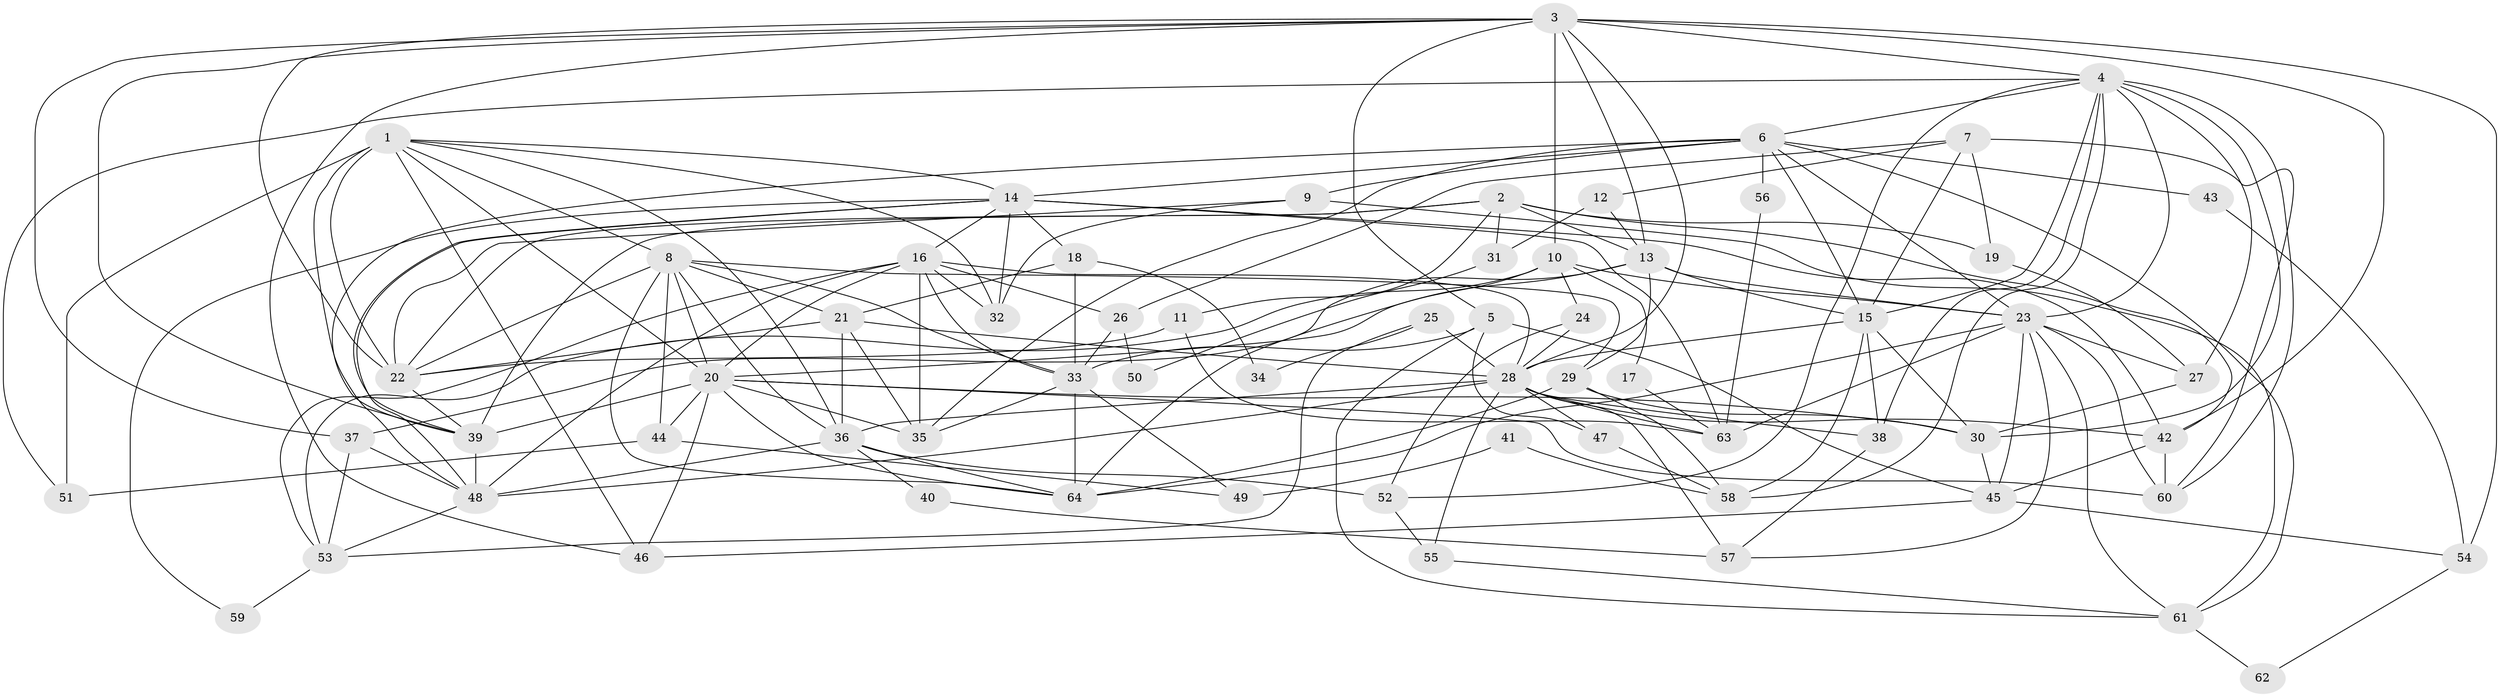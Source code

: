 // original degree distribution, {6: 0.15748031496062992, 3: 0.2440944881889764, 4: 0.31496062992125984, 5: 0.12598425196850394, 7: 0.023622047244094488, 2: 0.13385826771653545}
// Generated by graph-tools (version 1.1) at 2025/35/03/09/25 02:35:53]
// undirected, 64 vertices, 174 edges
graph export_dot {
graph [start="1"]
  node [color=gray90,style=filled];
  1;
  2;
  3;
  4;
  5;
  6;
  7;
  8;
  9;
  10;
  11;
  12;
  13;
  14;
  15;
  16;
  17;
  18;
  19;
  20;
  21;
  22;
  23;
  24;
  25;
  26;
  27;
  28;
  29;
  30;
  31;
  32;
  33;
  34;
  35;
  36;
  37;
  38;
  39;
  40;
  41;
  42;
  43;
  44;
  45;
  46;
  47;
  48;
  49;
  50;
  51;
  52;
  53;
  54;
  55;
  56;
  57;
  58;
  59;
  60;
  61;
  62;
  63;
  64;
  1 -- 8 [weight=1.0];
  1 -- 14 [weight=1.0];
  1 -- 20 [weight=1.0];
  1 -- 22 [weight=2.0];
  1 -- 32 [weight=1.0];
  1 -- 36 [weight=1.0];
  1 -- 46 [weight=1.0];
  1 -- 48 [weight=1.0];
  1 -- 51 [weight=1.0];
  2 -- 11 [weight=1.0];
  2 -- 13 [weight=1.0];
  2 -- 19 [weight=2.0];
  2 -- 22 [weight=1.0];
  2 -- 31 [weight=1.0];
  2 -- 39 [weight=1.0];
  2 -- 42 [weight=1.0];
  3 -- 4 [weight=1.0];
  3 -- 5 [weight=1.0];
  3 -- 10 [weight=1.0];
  3 -- 13 [weight=1.0];
  3 -- 22 [weight=1.0];
  3 -- 28 [weight=1.0];
  3 -- 37 [weight=1.0];
  3 -- 39 [weight=1.0];
  3 -- 42 [weight=1.0];
  3 -- 46 [weight=1.0];
  3 -- 54 [weight=1.0];
  4 -- 6 [weight=1.0];
  4 -- 15 [weight=2.0];
  4 -- 23 [weight=1.0];
  4 -- 27 [weight=1.0];
  4 -- 30 [weight=1.0];
  4 -- 38 [weight=1.0];
  4 -- 51 [weight=1.0];
  4 -- 52 [weight=1.0];
  4 -- 58 [weight=2.0];
  4 -- 60 [weight=1.0];
  5 -- 33 [weight=2.0];
  5 -- 45 [weight=1.0];
  5 -- 47 [weight=1.0];
  5 -- 61 [weight=1.0];
  6 -- 9 [weight=3.0];
  6 -- 14 [weight=2.0];
  6 -- 15 [weight=1.0];
  6 -- 23 [weight=1.0];
  6 -- 35 [weight=1.0];
  6 -- 39 [weight=1.0];
  6 -- 43 [weight=1.0];
  6 -- 56 [weight=1.0];
  6 -- 61 [weight=1.0];
  7 -- 12 [weight=1.0];
  7 -- 15 [weight=1.0];
  7 -- 19 [weight=1.0];
  7 -- 26 [weight=1.0];
  7 -- 60 [weight=1.0];
  8 -- 20 [weight=1.0];
  8 -- 21 [weight=1.0];
  8 -- 22 [weight=2.0];
  8 -- 29 [weight=1.0];
  8 -- 33 [weight=1.0];
  8 -- 36 [weight=2.0];
  8 -- 44 [weight=1.0];
  8 -- 64 [weight=1.0];
  9 -- 22 [weight=1.0];
  9 -- 32 [weight=1.0];
  9 -- 61 [weight=1.0];
  10 -- 17 [weight=1.0];
  10 -- 23 [weight=1.0];
  10 -- 24 [weight=1.0];
  10 -- 53 [weight=1.0];
  10 -- 64 [weight=1.0];
  11 -- 22 [weight=1.0];
  11 -- 63 [weight=1.0];
  12 -- 13 [weight=1.0];
  12 -- 31 [weight=1.0];
  13 -- 15 [weight=1.0];
  13 -- 20 [weight=1.0];
  13 -- 23 [weight=1.0];
  13 -- 29 [weight=1.0];
  13 -- 37 [weight=1.0];
  14 -- 16 [weight=1.0];
  14 -- 18 [weight=1.0];
  14 -- 32 [weight=1.0];
  14 -- 39 [weight=1.0];
  14 -- 42 [weight=1.0];
  14 -- 48 [weight=1.0];
  14 -- 59 [weight=1.0];
  14 -- 63 [weight=1.0];
  15 -- 28 [weight=1.0];
  15 -- 30 [weight=1.0];
  15 -- 38 [weight=2.0];
  15 -- 58 [weight=1.0];
  16 -- 20 [weight=1.0];
  16 -- 26 [weight=1.0];
  16 -- 28 [weight=1.0];
  16 -- 32 [weight=1.0];
  16 -- 33 [weight=1.0];
  16 -- 35 [weight=1.0];
  16 -- 48 [weight=2.0];
  16 -- 53 [weight=1.0];
  17 -- 63 [weight=1.0];
  18 -- 21 [weight=1.0];
  18 -- 33 [weight=1.0];
  18 -- 34 [weight=1.0];
  19 -- 27 [weight=1.0];
  20 -- 30 [weight=1.0];
  20 -- 35 [weight=1.0];
  20 -- 39 [weight=2.0];
  20 -- 44 [weight=1.0];
  20 -- 46 [weight=1.0];
  20 -- 60 [weight=1.0];
  20 -- 64 [weight=1.0];
  21 -- 22 [weight=1.0];
  21 -- 28 [weight=1.0];
  21 -- 35 [weight=1.0];
  21 -- 36 [weight=1.0];
  22 -- 39 [weight=1.0];
  23 -- 27 [weight=1.0];
  23 -- 45 [weight=1.0];
  23 -- 57 [weight=1.0];
  23 -- 60 [weight=1.0];
  23 -- 61 [weight=1.0];
  23 -- 63 [weight=1.0];
  23 -- 64 [weight=1.0];
  24 -- 28 [weight=1.0];
  24 -- 52 [weight=1.0];
  25 -- 28 [weight=1.0];
  25 -- 34 [weight=1.0];
  25 -- 53 [weight=1.0];
  26 -- 33 [weight=1.0];
  26 -- 50 [weight=1.0];
  27 -- 30 [weight=1.0];
  28 -- 36 [weight=1.0];
  28 -- 38 [weight=1.0];
  28 -- 42 [weight=1.0];
  28 -- 47 [weight=1.0];
  28 -- 48 [weight=2.0];
  28 -- 55 [weight=1.0];
  28 -- 57 [weight=1.0];
  28 -- 63 [weight=1.0];
  29 -- 30 [weight=1.0];
  29 -- 58 [weight=1.0];
  29 -- 64 [weight=1.0];
  30 -- 45 [weight=1.0];
  31 -- 50 [weight=1.0];
  33 -- 35 [weight=1.0];
  33 -- 49 [weight=1.0];
  33 -- 64 [weight=1.0];
  36 -- 40 [weight=1.0];
  36 -- 48 [weight=1.0];
  36 -- 52 [weight=1.0];
  36 -- 64 [weight=1.0];
  37 -- 48 [weight=2.0];
  37 -- 53 [weight=1.0];
  38 -- 57 [weight=1.0];
  39 -- 48 [weight=1.0];
  40 -- 57 [weight=1.0];
  41 -- 49 [weight=1.0];
  41 -- 58 [weight=1.0];
  42 -- 45 [weight=1.0];
  42 -- 60 [weight=1.0];
  43 -- 54 [weight=1.0];
  44 -- 49 [weight=1.0];
  44 -- 51 [weight=1.0];
  45 -- 46 [weight=1.0];
  45 -- 54 [weight=1.0];
  47 -- 58 [weight=1.0];
  48 -- 53 [weight=1.0];
  52 -- 55 [weight=1.0];
  53 -- 59 [weight=1.0];
  54 -- 62 [weight=1.0];
  55 -- 61 [weight=1.0];
  56 -- 63 [weight=1.0];
  61 -- 62 [weight=1.0];
}
